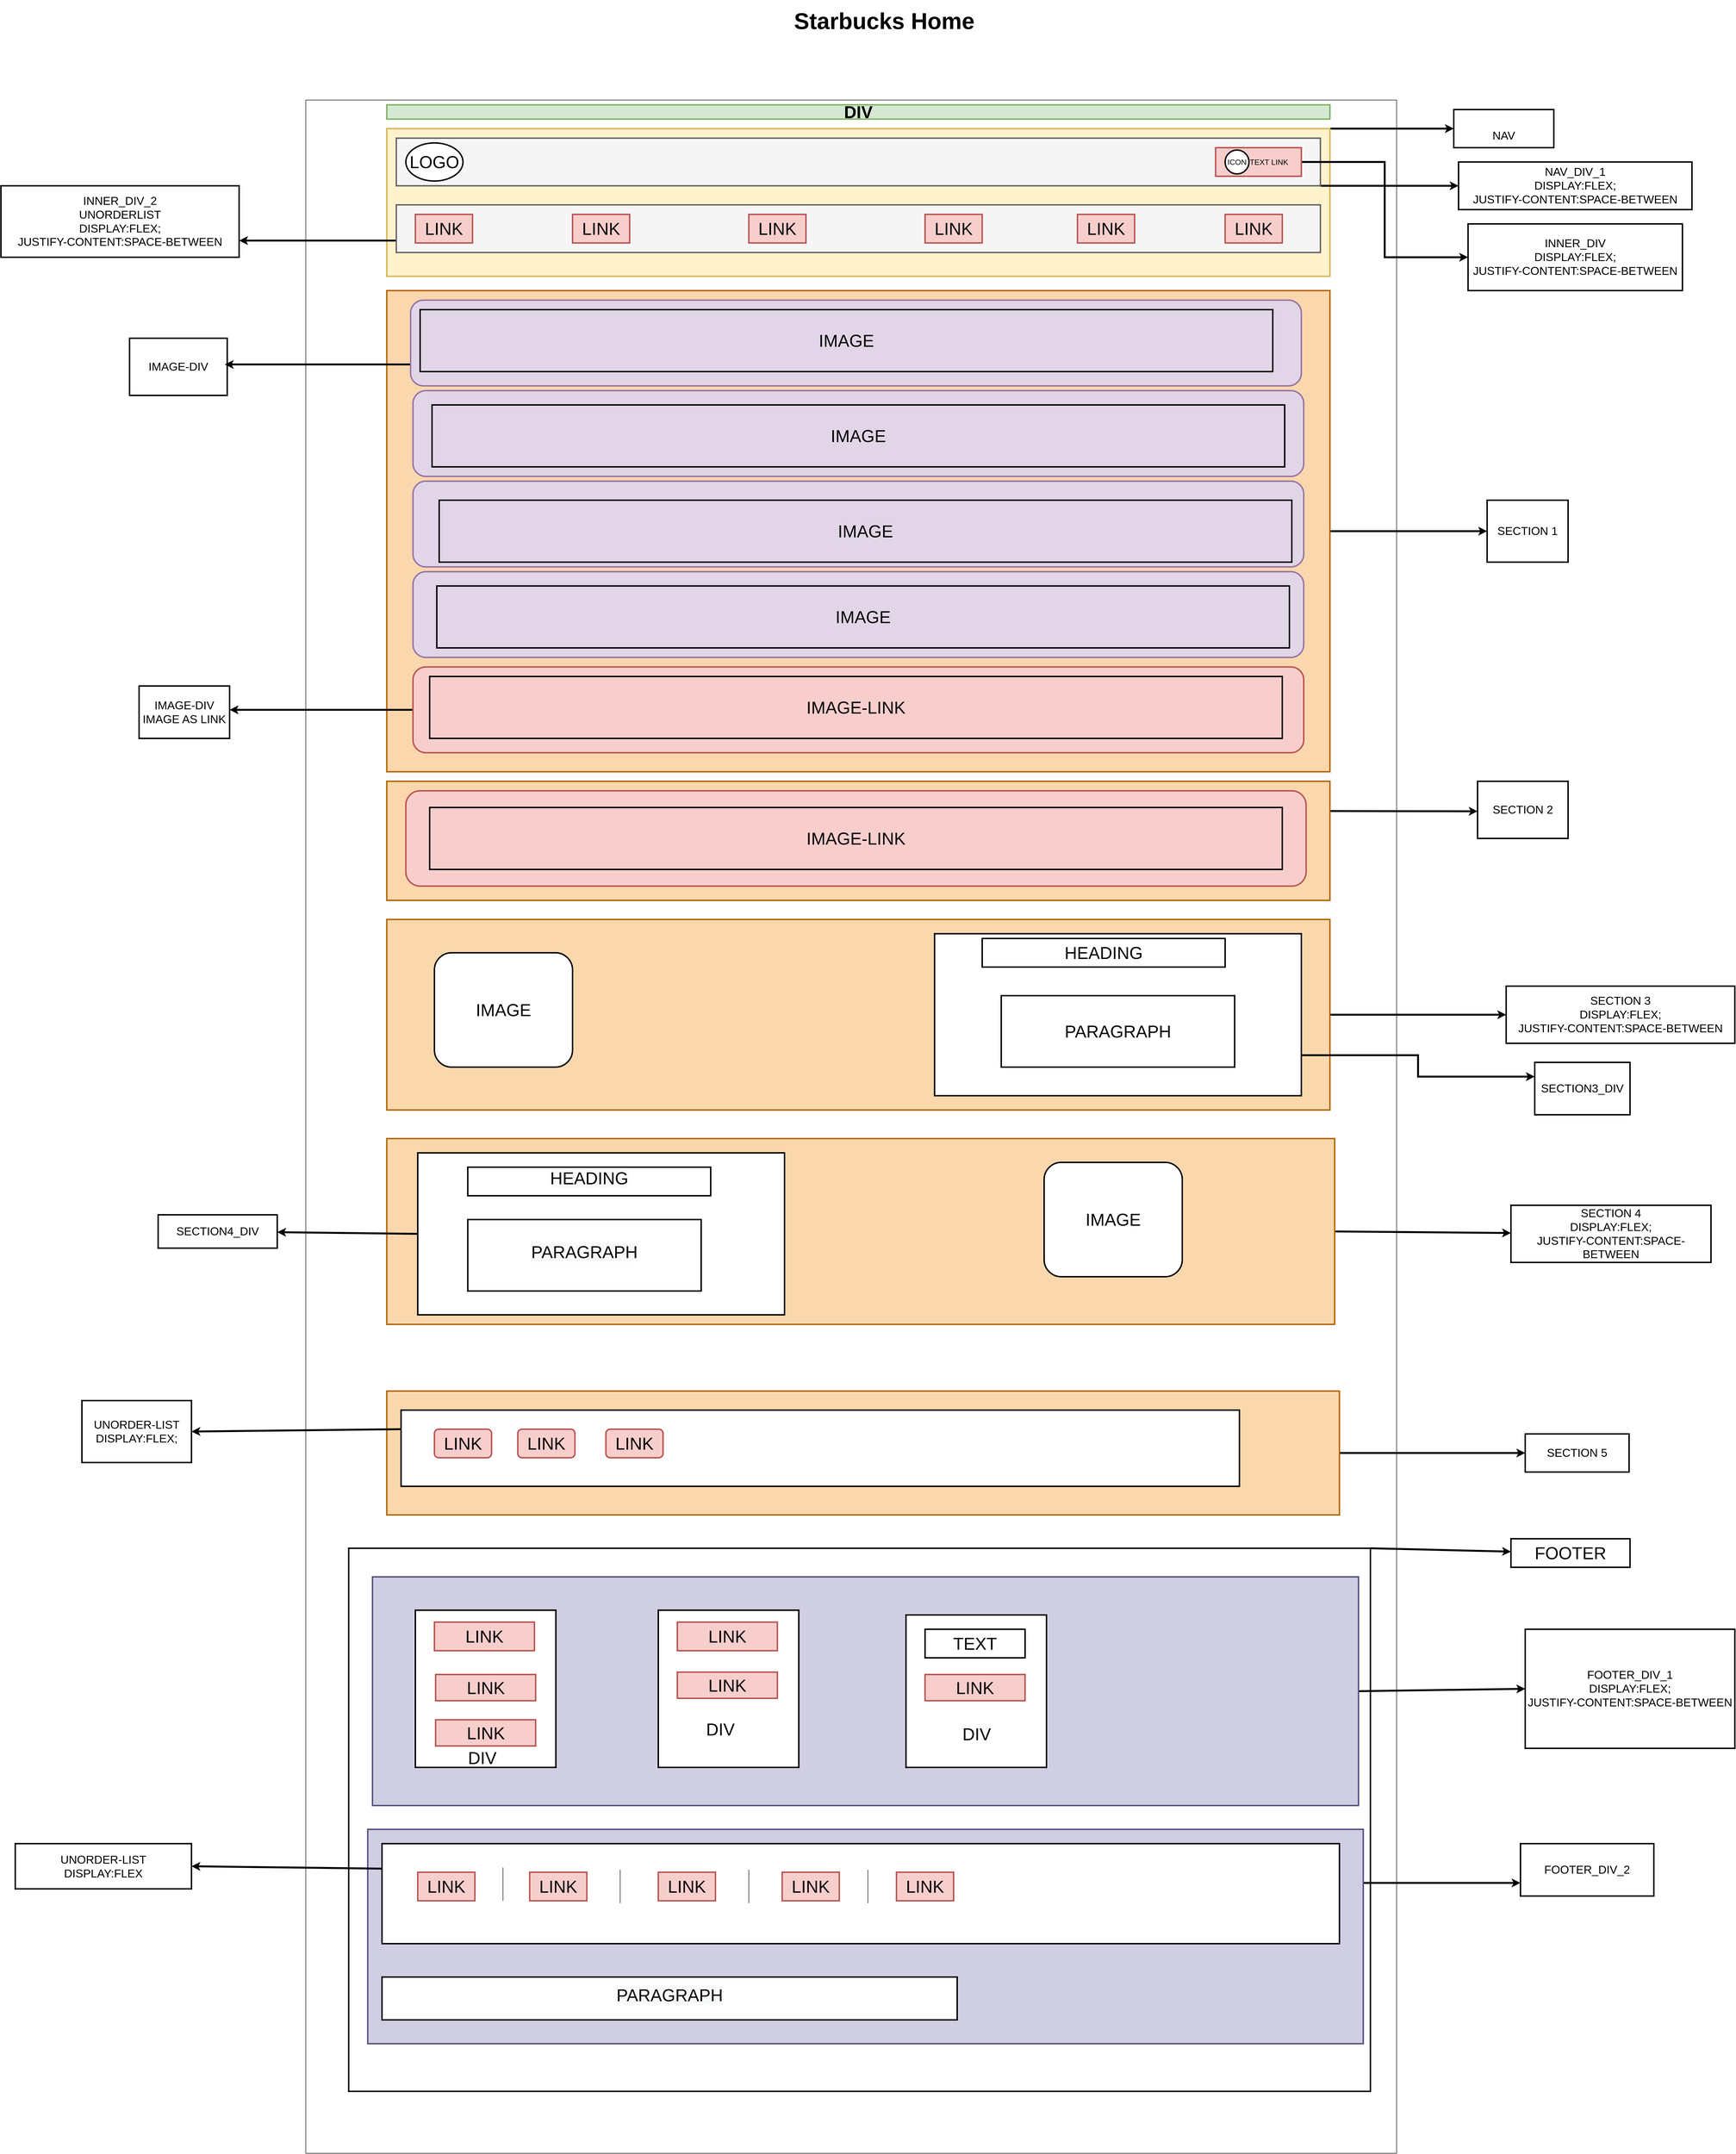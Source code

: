 <mxfile version="20.3.5" type="device"><diagram id="STzW-UAqpV5S6W4VzmAp" name="Page-1"><mxGraphModel dx="11350" dy="9000" grid="1" gridSize="10" guides="1" tooltips="1" connect="1" arrows="1" fold="1" page="1" pageScale="1" pageWidth="850" pageHeight="1100" math="0" shadow="0"><root><mxCell id="0"/><mxCell id="1" parent="0"/><mxCell id="xmrMGBB-pRaV4b7IOr2P-1" value="&lt;h1&gt;&lt;font style=&quot;font-size: 48px;&quot;&gt;Starbucks Home&lt;/font&gt;&lt;/h1&gt;" style="text;html=1;strokeColor=none;fillColor=none;spacing=5;spacingTop=-20;whiteSpace=wrap;overflow=hidden;rounded=0;" parent="1" vertex="1"><mxGeometry x="880" y="-1230" width="490" height="100" as="geometry"/></mxCell><mxCell id="xmrMGBB-pRaV4b7IOr2P-2" value="" style="rounded=0;whiteSpace=wrap;html=1;" parent="1" vertex="1"><mxGeometry x="-140" y="-1030" width="2290" height="4310" as="geometry"/></mxCell><mxCell id="xmrMGBB-pRaV4b7IOr2P-3" value="&lt;font style=&quot;font-size: 36px;&quot;&gt;&lt;b&gt;DIV&lt;/b&gt;&lt;/font&gt;" style="rounded=0;whiteSpace=wrap;html=1;fillColor=#d5e8d4;strokeColor=#82b366;strokeWidth=3;" parent="1" vertex="1"><mxGeometry x="30" y="-1020" width="1980" height="30" as="geometry"/></mxCell><mxCell id="xmrMGBB-pRaV4b7IOr2P-89" style="edgeStyle=none;rounded=0;orthogonalLoop=1;jettySize=auto;html=1;exitX=1;exitY=0;exitDx=0;exitDy=0;strokeWidth=4;entryX=0;entryY=0.5;entryDx=0;entryDy=0;" parent="1" source="xmrMGBB-pRaV4b7IOr2P-4" target="xmrMGBB-pRaV4b7IOr2P-90" edge="1"><mxGeometry relative="1" as="geometry"><mxPoint x="2290" y="-970" as="targetPoint"/></mxGeometry></mxCell><mxCell id="xmrMGBB-pRaV4b7IOr2P-4" value="" style="rounded=0;whiteSpace=wrap;html=1;strokeWidth=3;fillColor=#fff2cc;strokeColor=#d6b656;" parent="1" vertex="1"><mxGeometry x="30" y="-970" width="1980" height="310" as="geometry"/></mxCell><mxCell id="xmrMGBB-pRaV4b7IOr2P-93" style="edgeStyle=none;rounded=0;orthogonalLoop=1;jettySize=auto;html=1;exitX=1;exitY=1;exitDx=0;exitDy=0;strokeWidth=4;fontSize=24;" parent="1" source="xmrMGBB-pRaV4b7IOr2P-5" target="xmrMGBB-pRaV4b7IOr2P-91" edge="1"><mxGeometry relative="1" as="geometry"/></mxCell><mxCell id="xmrMGBB-pRaV4b7IOr2P-5" value="" style="rounded=0;whiteSpace=wrap;html=1;strokeWidth=3;fillColor=#f5f5f5;fontColor=#333333;strokeColor=#666666;" parent="1" vertex="1"><mxGeometry x="50" y="-950" width="1940" height="100" as="geometry"/></mxCell><mxCell id="xmrMGBB-pRaV4b7IOr2P-7" value="&lt;font style=&quot;font-size: 36px;&quot;&gt;LOGO&lt;/font&gt;" style="ellipse;whiteSpace=wrap;html=1;strokeWidth=3;" parent="1" vertex="1"><mxGeometry x="70" y="-940" width="120" height="80" as="geometry"/></mxCell><mxCell id="xmrMGBB-pRaV4b7IOr2P-95" style="edgeStyle=orthogonalEdgeStyle;rounded=0;orthogonalLoop=1;jettySize=auto;html=1;exitX=1;exitY=0.5;exitDx=0;exitDy=0;entryX=0;entryY=0.5;entryDx=0;entryDy=0;strokeWidth=4;fontSize=24;" parent="1" source="xmrMGBB-pRaV4b7IOr2P-9" target="xmrMGBB-pRaV4b7IOr2P-94" edge="1"><mxGeometry relative="1" as="geometry"/></mxCell><mxCell id="xmrMGBB-pRaV4b7IOr2P-9" value="&lt;font size=&quot;3&quot;&gt;&amp;nbsp; &amp;nbsp; &amp;nbsp; &amp;nbsp; &amp;nbsp; TEXT LINK&lt;/font&gt;" style="rounded=0;whiteSpace=wrap;html=1;strokeWidth=3;fillColor=#f8cecc;strokeColor=#b85450;" parent="1" vertex="1"><mxGeometry x="1770" y="-930" width="180" height="60" as="geometry"/></mxCell><mxCell id="xmrMGBB-pRaV4b7IOr2P-10" value="&lt;font size=&quot;3&quot;&gt;ICON&lt;/font&gt;" style="ellipse;whiteSpace=wrap;html=1;aspect=fixed;strokeWidth=3;" parent="1" vertex="1"><mxGeometry x="1790" y="-925" width="50" height="50" as="geometry"/></mxCell><mxCell id="xmrMGBB-pRaV4b7IOr2P-96" style="rounded=0;orthogonalLoop=1;jettySize=auto;html=1;exitX=0;exitY=0.75;exitDx=0;exitDy=0;strokeWidth=4;fontSize=24;" parent="1" source="xmrMGBB-pRaV4b7IOr2P-11" edge="1"><mxGeometry relative="1" as="geometry"><mxPoint x="-280" y="-735" as="targetPoint"/></mxGeometry></mxCell><mxCell id="xmrMGBB-pRaV4b7IOr2P-11" value="" style="rounded=0;whiteSpace=wrap;html=1;strokeWidth=3;fillColor=#f5f5f5;fontColor=#333333;strokeColor=#666666;" parent="1" vertex="1"><mxGeometry x="50" y="-810" width="1940" height="100" as="geometry"/></mxCell><mxCell id="xmrMGBB-pRaV4b7IOr2P-12" value="&lt;span style=&quot;font-size: 36px;&quot;&gt;LINK&lt;/span&gt;" style="rounded=0;whiteSpace=wrap;html=1;strokeWidth=3;fillColor=#f8cecc;strokeColor=#b85450;" parent="1" vertex="1"><mxGeometry x="90" y="-790" width="120" height="60" as="geometry"/></mxCell><mxCell id="xmrMGBB-pRaV4b7IOr2P-13" value="&lt;span style=&quot;font-size: 36px;&quot;&gt;LINK&lt;/span&gt;" style="rounded=0;whiteSpace=wrap;html=1;strokeWidth=3;fillColor=#f8cecc;strokeColor=#b85450;" parent="1" vertex="1"><mxGeometry x="420" y="-790" width="120" height="60" as="geometry"/></mxCell><mxCell id="xmrMGBB-pRaV4b7IOr2P-14" value="&lt;font style=&quot;font-size: 36px;&quot;&gt;LINK&lt;/font&gt;" style="rounded=0;whiteSpace=wrap;html=1;strokeWidth=3;fillColor=#f8cecc;strokeColor=#b85450;" parent="1" vertex="1"><mxGeometry x="790" y="-790" width="120" height="60" as="geometry"/></mxCell><mxCell id="xmrMGBB-pRaV4b7IOr2P-15" value="&lt;span style=&quot;font-size: 36px;&quot;&gt;LINK&lt;/span&gt;" style="rounded=0;whiteSpace=wrap;html=1;strokeWidth=3;fillColor=#f8cecc;strokeColor=#b85450;" parent="1" vertex="1"><mxGeometry x="1160" y="-790" width="120" height="60" as="geometry"/></mxCell><mxCell id="xmrMGBB-pRaV4b7IOr2P-16" value="&lt;span style=&quot;font-size: 36px;&quot;&gt;LINK&lt;/span&gt;" style="rounded=0;whiteSpace=wrap;html=1;strokeWidth=3;fillColor=#f8cecc;strokeColor=#b85450;" parent="1" vertex="1"><mxGeometry x="1480" y="-790" width="120" height="60" as="geometry"/></mxCell><mxCell id="xmrMGBB-pRaV4b7IOr2P-17" value="&lt;span style=&quot;font-size: 36px;&quot;&gt;LINK&lt;/span&gt;" style="rounded=0;whiteSpace=wrap;html=1;strokeWidth=3;fillColor=#f8cecc;strokeColor=#b85450;" parent="1" vertex="1"><mxGeometry x="1790" y="-790" width="120" height="60" as="geometry"/></mxCell><mxCell id="xmrMGBB-pRaV4b7IOr2P-98" style="edgeStyle=none;rounded=0;orthogonalLoop=1;jettySize=auto;html=1;exitX=1;exitY=0.5;exitDx=0;exitDy=0;strokeWidth=4;fontSize=24;" parent="1" source="xmrMGBB-pRaV4b7IOr2P-20" target="xmrMGBB-pRaV4b7IOr2P-99" edge="1"><mxGeometry relative="1" as="geometry"><mxPoint x="2400" y="-125" as="targetPoint"/></mxGeometry></mxCell><mxCell id="xmrMGBB-pRaV4b7IOr2P-20" value="" style="rounded=0;whiteSpace=wrap;html=1;strokeWidth=3;fillColor=#fad7ac;strokeColor=#b46504;" parent="1" vertex="1"><mxGeometry x="30" y="-630" width="1980" height="1010" as="geometry"/></mxCell><mxCell id="xmrMGBB-pRaV4b7IOr2P-109" style="edgeStyle=none;rounded=0;orthogonalLoop=1;jettySize=auto;html=1;exitX=0;exitY=0.75;exitDx=0;exitDy=0;strokeWidth=4;fontSize=24;" parent="1" source="xmrMGBB-pRaV4b7IOr2P-21" edge="1"><mxGeometry relative="1" as="geometry"><mxPoint x="-310" y="-475" as="targetPoint"/></mxGeometry></mxCell><mxCell id="xmrMGBB-pRaV4b7IOr2P-21" value="" style="rounded=1;whiteSpace=wrap;html=1;strokeWidth=3;fillColor=#e1d5e7;strokeColor=#9673a6;" parent="1" vertex="1"><mxGeometry x="80" y="-610" width="1870" height="180" as="geometry"/></mxCell><mxCell id="xmrMGBB-pRaV4b7IOr2P-23" value="" style="rounded=1;whiteSpace=wrap;html=1;strokeWidth=3;fillColor=#e1d5e7;strokeColor=#9673a6;" parent="1" vertex="1"><mxGeometry x="85" y="-40" width="1870" height="180" as="geometry"/></mxCell><mxCell id="xmrMGBB-pRaV4b7IOr2P-24" value="" style="rounded=1;whiteSpace=wrap;html=1;strokeWidth=3;fillColor=#e1d5e7;strokeColor=#9673a6;" parent="1" vertex="1"><mxGeometry x="85" y="-420" width="1870" height="180" as="geometry"/></mxCell><mxCell id="xmrMGBB-pRaV4b7IOr2P-25" value="" style="rounded=1;whiteSpace=wrap;html=1;strokeWidth=3;fillColor=#e1d5e7;strokeColor=#9673a6;" parent="1" vertex="1"><mxGeometry x="85" y="-230" width="1870" height="180" as="geometry"/></mxCell><mxCell id="xmrMGBB-pRaV4b7IOr2P-112" style="edgeStyle=none;rounded=0;orthogonalLoop=1;jettySize=auto;html=1;exitX=0;exitY=0.5;exitDx=0;exitDy=0;strokeWidth=4;fontSize=24;" parent="1" source="xmrMGBB-pRaV4b7IOr2P-26" edge="1"><mxGeometry relative="1" as="geometry"><mxPoint x="-300" y="250" as="targetPoint"/></mxGeometry></mxCell><mxCell id="xmrMGBB-pRaV4b7IOr2P-26" value="" style="rounded=1;whiteSpace=wrap;html=1;strokeWidth=3;fillColor=#f8cecc;strokeColor=#b85450;" parent="1" vertex="1"><mxGeometry x="85" y="160" width="1870" height="180" as="geometry"/></mxCell><mxCell id="xmrMGBB-pRaV4b7IOr2P-114" style="edgeStyle=none;rounded=0;orthogonalLoop=1;jettySize=auto;html=1;exitX=1;exitY=0.25;exitDx=0;exitDy=0;strokeWidth=4;fontSize=24;" parent="1" source="xmrMGBB-pRaV4b7IOr2P-27" edge="1"><mxGeometry relative="1" as="geometry"><mxPoint x="2320" y="463" as="targetPoint"/></mxGeometry></mxCell><mxCell id="xmrMGBB-pRaV4b7IOr2P-27" value="" style="rounded=0;whiteSpace=wrap;html=1;strokeWidth=3;fillColor=#fad7ac;strokeColor=#b46504;" parent="1" vertex="1"><mxGeometry x="30" y="400" width="1980" height="250" as="geometry"/></mxCell><mxCell id="xmrMGBB-pRaV4b7IOr2P-31" value="" style="rounded=1;whiteSpace=wrap;html=1;strokeWidth=3;fillColor=#f8cecc;strokeColor=#b85450;" parent="1" vertex="1"><mxGeometry x="70" y="420" width="1890" height="200" as="geometry"/></mxCell><mxCell id="xmrMGBB-pRaV4b7IOr2P-116" style="edgeStyle=none;rounded=0;orthogonalLoop=1;jettySize=auto;html=1;exitX=1;exitY=0.5;exitDx=0;exitDy=0;strokeWidth=4;fontSize=24;" parent="1" source="xmrMGBB-pRaV4b7IOr2P-32" target="xmrMGBB-pRaV4b7IOr2P-117" edge="1"><mxGeometry relative="1" as="geometry"><mxPoint x="2380" y="890" as="targetPoint"/></mxGeometry></mxCell><mxCell id="xmrMGBB-pRaV4b7IOr2P-32" value="" style="rounded=0;whiteSpace=wrap;html=1;strokeWidth=3;fillColor=#fad7ac;strokeColor=#b46504;" parent="1" vertex="1"><mxGeometry x="30" y="690" width="1980" height="400" as="geometry"/></mxCell><mxCell id="xmrMGBB-pRaV4b7IOr2P-118" style="edgeStyle=elbowEdgeStyle;rounded=0;orthogonalLoop=1;jettySize=auto;html=1;exitX=1;exitY=0.75;exitDx=0;exitDy=0;strokeWidth=4;fontSize=24;" parent="1" source="xmrMGBB-pRaV4b7IOr2P-33" edge="1"><mxGeometry relative="1" as="geometry"><mxPoint x="2440" y="1020" as="targetPoint"/></mxGeometry></mxCell><mxCell id="xmrMGBB-pRaV4b7IOr2P-33" value="" style="rounded=0;whiteSpace=wrap;html=1;strokeWidth=3;" parent="1" vertex="1"><mxGeometry x="1180" y="720" width="770" height="340" as="geometry"/></mxCell><mxCell id="xmrMGBB-pRaV4b7IOr2P-34" value="&lt;span style=&quot;font-size: 36px;&quot;&gt;IMAGE&lt;/span&gt;" style="rounded=1;whiteSpace=wrap;html=1;strokeWidth=3;" parent="1" vertex="1"><mxGeometry x="130" y="760" width="290" height="240" as="geometry"/></mxCell><mxCell id="xmrMGBB-pRaV4b7IOr2P-35" value="&lt;font style=&quot;font-size: 36px;&quot;&gt;HEADING&lt;/font&gt;" style="rounded=0;whiteSpace=wrap;html=1;strokeWidth=3;" parent="1" vertex="1"><mxGeometry x="1280" y="730" width="510" height="60" as="geometry"/></mxCell><mxCell id="xmrMGBB-pRaV4b7IOr2P-36" value="&lt;font style=&quot;font-size: 36px;&quot;&gt;PARAGRAPH&lt;/font&gt;" style="rounded=0;whiteSpace=wrap;html=1;strokeWidth=3;" parent="1" vertex="1"><mxGeometry x="1320" y="850" width="490" height="150" as="geometry"/></mxCell><mxCell id="xmrMGBB-pRaV4b7IOr2P-120" style="rounded=0;orthogonalLoop=1;jettySize=auto;html=1;exitX=1;exitY=0.5;exitDx=0;exitDy=0;strokeWidth=4;fontSize=24;" parent="1" source="xmrMGBB-pRaV4b7IOr2P-37" target="xmrMGBB-pRaV4b7IOr2P-121" edge="1"><mxGeometry relative="1" as="geometry"><mxPoint x="2420" y="1345" as="targetPoint"/></mxGeometry></mxCell><mxCell id="xmrMGBB-pRaV4b7IOr2P-37" value="" style="rounded=0;whiteSpace=wrap;html=1;strokeWidth=3;fillColor=#fad7ac;strokeColor=#b46504;" parent="1" vertex="1"><mxGeometry x="30" y="1150" width="1990" height="390" as="geometry"/></mxCell><mxCell id="xmrMGBB-pRaV4b7IOr2P-122" style="edgeStyle=none;rounded=0;orthogonalLoop=1;jettySize=auto;html=1;exitX=0;exitY=0.5;exitDx=0;exitDy=0;strokeWidth=4;fontSize=24;" parent="1" source="xmrMGBB-pRaV4b7IOr2P-38" target="xmrMGBB-pRaV4b7IOr2P-123" edge="1"><mxGeometry relative="1" as="geometry"><mxPoint x="-260" y="1350" as="targetPoint"/></mxGeometry></mxCell><mxCell id="xmrMGBB-pRaV4b7IOr2P-38" value="" style="rounded=0;whiteSpace=wrap;html=1;strokeWidth=3;" parent="1" vertex="1"><mxGeometry x="95" y="1180" width="770" height="340" as="geometry"/></mxCell><mxCell id="xmrMGBB-pRaV4b7IOr2P-39" value="&#10;&lt;span style=&quot;color: rgb(0, 0, 0); font-family: Helvetica; font-size: 36px; font-style: normal; font-variant-ligatures: normal; font-variant-caps: normal; font-weight: 400; letter-spacing: normal; orphans: 2; text-align: center; text-indent: 0px; text-transform: none; widows: 2; word-spacing: 0px; -webkit-text-stroke-width: 0px; background-color: rgb(248, 249, 250); text-decoration-thickness: initial; text-decoration-style: initial; text-decoration-color: initial; float: none; display: inline !important;&quot;&gt;HEADING&lt;/span&gt;&#10;&#10;" style="rounded=0;whiteSpace=wrap;html=1;strokeWidth=3;" parent="1" vertex="1"><mxGeometry x="200" y="1210" width="510" height="60" as="geometry"/></mxCell><mxCell id="xmrMGBB-pRaV4b7IOr2P-40" value="&#10;&lt;span style=&quot;color: rgb(0, 0, 0); font-family: Helvetica; font-size: 36px; font-style: normal; font-variant-ligatures: normal; font-variant-caps: normal; font-weight: 400; letter-spacing: normal; orphans: 2; text-align: center; text-indent: 0px; text-transform: none; widows: 2; word-spacing: 0px; -webkit-text-stroke-width: 0px; background-color: rgb(248, 249, 250); text-decoration-thickness: initial; text-decoration-style: initial; text-decoration-color: initial; float: none; display: inline !important;&quot;&gt;PARAGRAPH&lt;/span&gt;&#10;&#10;" style="rounded=0;whiteSpace=wrap;html=1;strokeWidth=3;" parent="1" vertex="1"><mxGeometry x="200" y="1320" width="490" height="150" as="geometry"/></mxCell><mxCell id="xmrMGBB-pRaV4b7IOr2P-41" value="&lt;span style=&quot;font-size: 36px;&quot;&gt;IMAGE&lt;/span&gt;" style="rounded=1;whiteSpace=wrap;html=1;strokeWidth=3;" parent="1" vertex="1"><mxGeometry x="1410" y="1200" width="290" height="240" as="geometry"/></mxCell><mxCell id="xmrMGBB-pRaV4b7IOr2P-124" style="edgeStyle=none;rounded=0;orthogonalLoop=1;jettySize=auto;html=1;exitX=1;exitY=0.5;exitDx=0;exitDy=0;strokeWidth=4;fontSize=24;" parent="1" source="xmrMGBB-pRaV4b7IOr2P-43" target="xmrMGBB-pRaV4b7IOr2P-125" edge="1"><mxGeometry relative="1" as="geometry"><mxPoint x="2452.0" y="1810" as="targetPoint"/></mxGeometry></mxCell><mxCell id="xmrMGBB-pRaV4b7IOr2P-43" value="" style="rounded=0;whiteSpace=wrap;html=1;strokeWidth=3;fillColor=#fad7ac;strokeColor=#b46504;" parent="1" vertex="1"><mxGeometry x="30" y="1680" width="2000" height="260" as="geometry"/></mxCell><mxCell id="xmrMGBB-pRaV4b7IOr2P-128" style="edgeStyle=none;rounded=0;orthogonalLoop=1;jettySize=auto;html=1;exitX=0;exitY=0.25;exitDx=0;exitDy=0;entryX=1;entryY=0.5;entryDx=0;entryDy=0;strokeWidth=4;fontSize=24;" parent="1" source="xmrMGBB-pRaV4b7IOr2P-45" target="xmrMGBB-pRaV4b7IOr2P-126" edge="1"><mxGeometry relative="1" as="geometry"/></mxCell><mxCell id="xmrMGBB-pRaV4b7IOr2P-45" value="" style="rounded=0;whiteSpace=wrap;html=1;strokeWidth=3;" parent="1" vertex="1"><mxGeometry x="60" y="1720" width="1760" height="160" as="geometry"/></mxCell><mxCell id="xmrMGBB-pRaV4b7IOr2P-46" value="&lt;span style=&quot;font-size: 36px;&quot;&gt;LINK&lt;/span&gt;" style="rounded=1;whiteSpace=wrap;html=1;strokeWidth=3;fillColor=#f8cecc;strokeColor=#b85450;" parent="1" vertex="1"><mxGeometry x="130" y="1760" width="120" height="60" as="geometry"/></mxCell><mxCell id="xmrMGBB-pRaV4b7IOr2P-47" value="&lt;span style=&quot;font-size: 36px;&quot;&gt;LINK&lt;/span&gt;" style="rounded=1;whiteSpace=wrap;html=1;strokeWidth=3;fillColor=#f8cecc;strokeColor=#b85450;" parent="1" vertex="1"><mxGeometry x="305" y="1760" width="120" height="60" as="geometry"/></mxCell><mxCell id="xmrMGBB-pRaV4b7IOr2P-49" value="&lt;span style=&quot;font-size: 36px;&quot;&gt;LINK&lt;/span&gt;" style="rounded=1;whiteSpace=wrap;html=1;strokeWidth=3;fillColor=#f8cecc;strokeColor=#b85450;" parent="1" vertex="1"><mxGeometry x="490" y="1760" width="120" height="60" as="geometry"/></mxCell><mxCell id="xmrMGBB-pRaV4b7IOr2P-132" style="edgeStyle=none;rounded=0;orthogonalLoop=1;jettySize=auto;html=1;exitX=1;exitY=0.5;exitDx=0;exitDy=0;entryX=0;entryY=0.5;entryDx=0;entryDy=0;strokeWidth=4;fontSize=24;" parent="1" source="xmrMGBB-pRaV4b7IOr2P-50" target="xmrMGBB-pRaV4b7IOr2P-129" edge="1"><mxGeometry relative="1" as="geometry"/></mxCell><mxCell id="xmrMGBB-pRaV4b7IOr2P-50" value="" style="rounded=0;whiteSpace=wrap;html=1;strokeWidth=3;fillColor=#d0cee2;strokeColor=#56517e;" parent="1" vertex="1"><mxGeometry y="2070" width="2070" height="480" as="geometry"/></mxCell><mxCell id="xmrMGBB-pRaV4b7IOr2P-51" value="DIV" style="rounded=0;whiteSpace=wrap;html=1;strokeWidth=3;" parent="1" vertex="1"><mxGeometry x="90" y="2140" width="295" height="330" as="geometry"/></mxCell><mxCell id="xmrMGBB-pRaV4b7IOr2P-53" value="" style="rounded=0;whiteSpace=wrap;html=1;strokeWidth=3;" parent="1" vertex="1"><mxGeometry x="600" y="2140" width="295" height="330" as="geometry"/></mxCell><mxCell id="xmrMGBB-pRaV4b7IOr2P-54" value="DI" style="rounded=0;whiteSpace=wrap;html=1;strokeWidth=3;" parent="1" vertex="1"><mxGeometry x="1120" y="2150" width="295" height="320" as="geometry"/></mxCell><mxCell id="xmrMGBB-pRaV4b7IOr2P-58" value="&lt;span style=&quot;font-size: 36px;&quot;&gt;LINK&lt;/span&gt;" style="rounded=0;whiteSpace=wrap;html=1;strokeWidth=3;fillColor=#f8cecc;strokeColor=#b85450;" parent="1" vertex="1"><mxGeometry x="130" y="2165" width="210" height="60" as="geometry"/></mxCell><mxCell id="xmrMGBB-pRaV4b7IOr2P-59" value="&lt;span style=&quot;font-size: 36px;&quot;&gt;LINK&lt;/span&gt;" style="rounded=0;whiteSpace=wrap;html=1;strokeWidth=3;fillColor=#f8cecc;strokeColor=#b85450;" parent="1" vertex="1"><mxGeometry x="132.5" y="2275" width="210" height="55" as="geometry"/></mxCell><mxCell id="xmrMGBB-pRaV4b7IOr2P-60" value="&lt;font style=&quot;font-size: 36px;&quot;&gt;TEXT&lt;/font&gt;" style="rounded=0;whiteSpace=wrap;html=1;strokeWidth=3;" parent="1" vertex="1"><mxGeometry x="1160" y="2180" width="210" height="60" as="geometry"/></mxCell><mxCell id="xmrMGBB-pRaV4b7IOr2P-61" value="&lt;span style=&quot;font-size: 36px;&quot;&gt;LINK&lt;/span&gt;" style="rounded=0;whiteSpace=wrap;html=1;strokeWidth=3;fillColor=#f8cecc;strokeColor=#b85450;" parent="1" vertex="1"><mxGeometry x="640" y="2165" width="210" height="60" as="geometry"/></mxCell><mxCell id="xmrMGBB-pRaV4b7IOr2P-62" value="&lt;span style=&quot;font-size: 36px;&quot;&gt;LINK&lt;/span&gt;" style="rounded=0;whiteSpace=wrap;html=1;strokeWidth=3;fillColor=#f8cecc;strokeColor=#b85450;" parent="1" vertex="1"><mxGeometry x="132.5" y="2370" width="210" height="55" as="geometry"/></mxCell><mxCell id="xmrMGBB-pRaV4b7IOr2P-63" value="&lt;span style=&quot;font-size: 36px;&quot;&gt;LINK&lt;/span&gt;" style="rounded=0;whiteSpace=wrap;html=1;strokeWidth=3;fillColor=#f8cecc;strokeColor=#b85450;" parent="1" vertex="1"><mxGeometry x="640" y="2270" width="210" height="55" as="geometry"/></mxCell><mxCell id="xmrMGBB-pRaV4b7IOr2P-64" value="&lt;span style=&quot;font-size: 36px;&quot;&gt;LINK&lt;/span&gt;" style="rounded=0;whiteSpace=wrap;html=1;strokeWidth=3;fillColor=#f8cecc;strokeColor=#b85450;" parent="1" vertex="1"><mxGeometry x="1160" y="2275" width="210" height="55" as="geometry"/></mxCell><mxCell id="xmrMGBB-pRaV4b7IOr2P-135" style="edgeStyle=none;rounded=0;orthogonalLoop=1;jettySize=auto;html=1;exitX=1;exitY=0.25;exitDx=0;exitDy=0;entryX=0;entryY=0.75;entryDx=0;entryDy=0;strokeWidth=4;fontSize=24;" parent="1" source="xmrMGBB-pRaV4b7IOr2P-69" target="xmrMGBB-pRaV4b7IOr2P-134" edge="1"><mxGeometry relative="1" as="geometry"/></mxCell><mxCell id="xmrMGBB-pRaV4b7IOr2P-69" value="" style="rounded=0;whiteSpace=wrap;html=1;strokeWidth=3;fillColor=#d0cee2;strokeColor=#56517e;" parent="1" vertex="1"><mxGeometry x="-10" y="2600" width="2090" height="450" as="geometry"/></mxCell><mxCell id="xmrMGBB-pRaV4b7IOr2P-139" style="edgeStyle=none;rounded=0;orthogonalLoop=1;jettySize=auto;html=1;exitX=0;exitY=0.25;exitDx=0;exitDy=0;entryX=1;entryY=0.5;entryDx=0;entryDy=0;strokeWidth=4;fontSize=24;" parent="1" source="xmrMGBB-pRaV4b7IOr2P-70" target="xmrMGBB-pRaV4b7IOr2P-138" edge="1"><mxGeometry relative="1" as="geometry"/></mxCell><mxCell id="xmrMGBB-pRaV4b7IOr2P-70" value="" style="rounded=0;whiteSpace=wrap;html=1;strokeWidth=3;" parent="1" vertex="1"><mxGeometry x="20" y="2630" width="2010" height="210" as="geometry"/></mxCell><mxCell id="xmrMGBB-pRaV4b7IOr2P-71" value="&lt;span style=&quot;font-size: 36px;&quot;&gt;LINK&lt;/span&gt;" style="rounded=0;whiteSpace=wrap;html=1;strokeWidth=3;fillColor=#f8cecc;strokeColor=#b85450;" parent="1" vertex="1"><mxGeometry x="95" y="2690" width="120" height="60" as="geometry"/></mxCell><mxCell id="xmrMGBB-pRaV4b7IOr2P-72" value="&lt;span style=&quot;font-size: 36px;&quot;&gt;LINK&lt;/span&gt;" style="rounded=0;whiteSpace=wrap;html=1;strokeWidth=3;fillColor=#f8cecc;strokeColor=#b85450;" parent="1" vertex="1"><mxGeometry x="330" y="2690" width="120" height="60" as="geometry"/></mxCell><mxCell id="xmrMGBB-pRaV4b7IOr2P-73" value="&lt;span style=&quot;font-size: 36px;&quot;&gt;LINK&lt;/span&gt;" style="rounded=0;whiteSpace=wrap;html=1;strokeWidth=3;fillColor=#f8cecc;strokeColor=#b85450;" parent="1" vertex="1"><mxGeometry x="600" y="2690" width="120" height="60" as="geometry"/></mxCell><mxCell id="xmrMGBB-pRaV4b7IOr2P-74" value="&lt;span style=&quot;font-size: 36px;&quot;&gt;LINK&lt;/span&gt;" style="rounded=0;whiteSpace=wrap;html=1;strokeWidth=3;fillColor=#f8cecc;strokeColor=#b85450;" parent="1" vertex="1"><mxGeometry x="860" y="2690" width="120" height="60" as="geometry"/></mxCell><mxCell id="xmrMGBB-pRaV4b7IOr2P-75" value="&lt;span style=&quot;font-size: 36px;&quot;&gt;LINK&lt;/span&gt;" style="rounded=0;whiteSpace=wrap;html=1;strokeWidth=3;fillColor=#f8cecc;strokeColor=#b85450;" parent="1" vertex="1"><mxGeometry x="1100" y="2690" width="120" height="60" as="geometry"/></mxCell><mxCell id="xmrMGBB-pRaV4b7IOr2P-78" value="" style="endArrow=none;html=1;rounded=0;" parent="1" edge="1"><mxGeometry width="50" height="50" relative="1" as="geometry"><mxPoint x="1040" y="2755" as="sourcePoint"/><mxPoint x="1040" y="2685" as="targetPoint"/></mxGeometry></mxCell><mxCell id="xmrMGBB-pRaV4b7IOr2P-79" value="" style="endArrow=none;html=1;rounded=0;" parent="1" edge="1"><mxGeometry width="50" height="50" relative="1" as="geometry"><mxPoint x="790" y="2755.0" as="sourcePoint"/><mxPoint x="790" y="2685.0" as="targetPoint"/></mxGeometry></mxCell><mxCell id="xmrMGBB-pRaV4b7IOr2P-82" value="" style="endArrow=none;html=1;rounded=0;" parent="1" edge="1"><mxGeometry width="50" height="50" relative="1" as="geometry"><mxPoint x="520" y="2755.0" as="sourcePoint"/><mxPoint x="520" y="2685.0" as="targetPoint"/></mxGeometry></mxCell><mxCell id="xmrMGBB-pRaV4b7IOr2P-83" value="" style="endArrow=none;html=1;rounded=0;" parent="1" edge="1"><mxGeometry width="50" height="50" relative="1" as="geometry"><mxPoint x="273.89" y="2750.0" as="sourcePoint"/><mxPoint x="273.89" y="2680.0" as="targetPoint"/></mxGeometry></mxCell><mxCell id="xmrMGBB-pRaV4b7IOr2P-84" value="&#10;&lt;span style=&quot;color: rgb(0, 0, 0); font-family: Helvetica; font-size: 36px; font-style: normal; font-variant-ligatures: normal; font-variant-caps: normal; font-weight: 400; letter-spacing: normal; orphans: 2; text-align: center; text-indent: 0px; text-transform: none; widows: 2; word-spacing: 0px; -webkit-text-stroke-width: 0px; background-color: rgb(248, 249, 250); text-decoration-thickness: initial; text-decoration-style: initial; text-decoration-color: initial; float: none; display: inline !important;&quot;&gt;PARAGRAPH&lt;/span&gt;&#10;&#10;" style="rounded=0;whiteSpace=wrap;html=1;strokeWidth=3;" parent="1" vertex="1"><mxGeometry x="20" y="2910" width="1207.5" height="90" as="geometry"/></mxCell><mxCell id="xmrMGBB-pRaV4b7IOr2P-90" value="&lt;span style=&quot;font-size: 24px;&quot;&gt;&lt;br&gt;NAV&lt;br&gt;&lt;/span&gt;" style="rounded=0;whiteSpace=wrap;html=1;strokeWidth=3;fillColor=none;" parent="1" vertex="1"><mxGeometry x="2270" y="-1010" width="210" height="80" as="geometry"/></mxCell><mxCell id="xmrMGBB-pRaV4b7IOr2P-91" value="NAV_DIV_1&lt;br&gt;DISPLAY:FLEX;&lt;br&gt;JUSTIFY-CONTENT:SPACE-BETWEEN" style="rounded=0;whiteSpace=wrap;html=1;strokeWidth=3;fontSize=24;fillColor=none;" parent="1" vertex="1"><mxGeometry x="2280" y="-900" width="490" height="100" as="geometry"/></mxCell><mxCell id="xmrMGBB-pRaV4b7IOr2P-94" value="INNER_DIV&lt;br&gt;DISPLAY:FLEX;&lt;br&gt;JUSTIFY-CONTENT:SPACE-BETWEEN" style="rounded=0;whiteSpace=wrap;html=1;strokeWidth=3;fontSize=24;fillColor=none;" parent="1" vertex="1"><mxGeometry x="2300" y="-770" width="450" height="140" as="geometry"/></mxCell><mxCell id="xmrMGBB-pRaV4b7IOr2P-97" value="INNER_DIV_2&lt;br&gt;UNORDERLIST&lt;br&gt;DISPLAY:FLEX;&lt;br&gt;JUSTIFY-CONTENT:SPACE-BETWEEN" style="rounded=0;whiteSpace=wrap;html=1;strokeWidth=3;fontSize=24;fillColor=none;" parent="1" vertex="1"><mxGeometry x="-780" y="-850" width="500" height="150" as="geometry"/></mxCell><mxCell id="xmrMGBB-pRaV4b7IOr2P-99" value="SECTION 1" style="rounded=0;whiteSpace=wrap;html=1;strokeWidth=3;fontSize=24;fillColor=none;" parent="1" vertex="1"><mxGeometry x="2340" y="-190" width="170" height="130" as="geometry"/></mxCell><mxCell id="xmrMGBB-pRaV4b7IOr2P-110" value="IMAGE-DIV" style="rounded=0;whiteSpace=wrap;html=1;strokeWidth=3;fontSize=24;fillColor=none;" parent="1" vertex="1"><mxGeometry x="-510" y="-530" width="205" height="120" as="geometry"/></mxCell><mxCell id="xmrMGBB-pRaV4b7IOr2P-111" value="IMAGE-DIV&lt;br&gt;IMAGE AS LINK" style="rounded=0;whiteSpace=wrap;html=1;strokeWidth=3;fontSize=24;fillColor=none;" parent="1" vertex="1"><mxGeometry x="-490" y="200" width="190" height="110" as="geometry"/></mxCell><mxCell id="xmrMGBB-pRaV4b7IOr2P-115" value="SECTION 2" style="rounded=0;whiteSpace=wrap;html=1;strokeWidth=3;fontSize=24;fillColor=none;" parent="1" vertex="1"><mxGeometry x="2320" y="400" width="190" height="120" as="geometry"/></mxCell><mxCell id="xmrMGBB-pRaV4b7IOr2P-117" value="SECTION 3&lt;br&gt;DISPLAY:FLEX;&lt;br&gt;JUSTIFY-CONTENT:SPACE-BETWEEN" style="rounded=0;whiteSpace=wrap;html=1;strokeWidth=3;fontSize=24;fillColor=none;" parent="1" vertex="1"><mxGeometry x="2380" y="830" width="480" height="120" as="geometry"/></mxCell><mxCell id="xmrMGBB-pRaV4b7IOr2P-119" value="SECTION3_DIV" style="rounded=0;whiteSpace=wrap;html=1;strokeWidth=3;fontSize=24;fillColor=none;" parent="1" vertex="1"><mxGeometry x="2440" y="990" width="200" height="110" as="geometry"/></mxCell><mxCell id="xmrMGBB-pRaV4b7IOr2P-121" value="SECTION 4&lt;br&gt;DISPLAY:FLEX;&lt;br&gt;JUSTIFY-CONTENT:SPACE-BETWEEN" style="rounded=0;whiteSpace=wrap;html=1;strokeWidth=3;fontSize=24;fillColor=none;" parent="1" vertex="1"><mxGeometry x="2390" y="1290" width="420" height="120" as="geometry"/></mxCell><mxCell id="xmrMGBB-pRaV4b7IOr2P-123" value="SECTION4_DIV" style="rounded=0;whiteSpace=wrap;html=1;strokeWidth=3;fontSize=24;fillColor=none;" parent="1" vertex="1"><mxGeometry x="-450" y="1310" width="250" height="70" as="geometry"/></mxCell><mxCell id="xmrMGBB-pRaV4b7IOr2P-125" value="SECTION 5" style="rounded=0;whiteSpace=wrap;html=1;strokeWidth=3;fontSize=24;fillColor=none;" parent="1" vertex="1"><mxGeometry x="2420" y="1770" width="218" height="80" as="geometry"/></mxCell><mxCell id="xmrMGBB-pRaV4b7IOr2P-126" value="UNORDER-LIST&lt;br&gt;DISPLAY:FLEX;" style="rounded=0;whiteSpace=wrap;html=1;strokeWidth=3;fontSize=24;fillColor=none;" parent="1" vertex="1"><mxGeometry x="-610" y="1700" width="230" height="130" as="geometry"/></mxCell><mxCell id="xmrMGBB-pRaV4b7IOr2P-129" value="FOOTER_DIV_1&lt;br&gt;DISPLAY:FLEX;&lt;br&gt;JUSTIFY-CONTENT:SPACE-BETWEEN" style="rounded=0;whiteSpace=wrap;html=1;strokeWidth=3;fontSize=24;fillColor=none;" parent="1" vertex="1"><mxGeometry x="2420" y="2180" width="440" height="250" as="geometry"/></mxCell><mxCell id="xmrMGBB-pRaV4b7IOr2P-134" value="FOOTER_DIV_2" style="rounded=0;whiteSpace=wrap;html=1;strokeWidth=3;fontSize=24;fillColor=none;" parent="1" vertex="1"><mxGeometry x="2410" y="2630" width="280" height="110" as="geometry"/></mxCell><mxCell id="xmrMGBB-pRaV4b7IOr2P-138" value="UNORDER-LIST&lt;br&gt;DISPLAY:FLEX" style="rounded=0;whiteSpace=wrap;html=1;strokeWidth=3;fontSize=24;fillColor=none;" parent="1" vertex="1"><mxGeometry x="-750" y="2630" width="370" height="95" as="geometry"/></mxCell><mxCell id="xmrMGBB-pRaV4b7IOr2P-140" value="&lt;font style=&quot;font-size: 36px;&quot;&gt;IMAGE&lt;/font&gt;" style="rounded=0;whiteSpace=wrap;html=1;strokeWidth=3;fontSize=24;fillColor=none;" parent="1" vertex="1"><mxGeometry x="100" y="-590" width="1790" height="130" as="geometry"/></mxCell><mxCell id="xmrMGBB-pRaV4b7IOr2P-141" value="&lt;span style=&quot;font-size: 36px;&quot;&gt;IMAGE&lt;/span&gt;" style="rounded=0;whiteSpace=wrap;html=1;strokeWidth=3;fontSize=24;fillColor=none;" parent="1" vertex="1"><mxGeometry x="125" y="-390" width="1790" height="130" as="geometry"/></mxCell><mxCell id="xmrMGBB-pRaV4b7IOr2P-142" value="&lt;span style=&quot;font-size: 36px;&quot;&gt;IMAGE&lt;/span&gt;" style="rounded=0;whiteSpace=wrap;html=1;strokeWidth=3;fontSize=24;fillColor=none;" parent="1" vertex="1"><mxGeometry x="140" y="-190" width="1790" height="130" as="geometry"/></mxCell><mxCell id="xmrMGBB-pRaV4b7IOr2P-143" value="&lt;span style=&quot;font-size: 36px;&quot;&gt;IMAGE&lt;/span&gt;" style="rounded=0;whiteSpace=wrap;html=1;strokeWidth=3;fontSize=24;fillColor=none;" parent="1" vertex="1"><mxGeometry x="135" y="-10" width="1790" height="130" as="geometry"/></mxCell><mxCell id="xmrMGBB-pRaV4b7IOr2P-144" value="&lt;span style=&quot;font-size: 36px;&quot;&gt;IMAGE-LINK&lt;/span&gt;" style="rounded=0;whiteSpace=wrap;html=1;strokeWidth=3;fontSize=24;fillColor=none;" parent="1" vertex="1"><mxGeometry x="120" y="180" width="1790" height="130" as="geometry"/></mxCell><mxCell id="xmrMGBB-pRaV4b7IOr2P-145" value="&lt;span style=&quot;font-size: 36px;&quot;&gt;IMAGE-LINK&lt;/span&gt;" style="rounded=0;whiteSpace=wrap;html=1;strokeWidth=3;fontSize=24;fillColor=none;" parent="1" vertex="1"><mxGeometry x="120" y="455" width="1790" height="130" as="geometry"/></mxCell><mxCell id="xmrMGBB-pRaV4b7IOr2P-150" style="edgeStyle=none;rounded=0;orthogonalLoop=1;jettySize=auto;html=1;exitX=1;exitY=0;exitDx=0;exitDy=0;strokeWidth=4;fontSize=36;" parent="1" source="xmrMGBB-pRaV4b7IOr2P-149" target="xmrMGBB-pRaV4b7IOr2P-151" edge="1"><mxGeometry relative="1" as="geometry"><mxPoint x="2450" y="2020" as="targetPoint"/></mxGeometry></mxCell><mxCell id="xmrMGBB-pRaV4b7IOr2P-149" value="" style="rounded=0;whiteSpace=wrap;html=1;strokeWidth=3;fontSize=36;fillColor=none;" parent="1" vertex="1"><mxGeometry x="-50" y="2010" width="2145" height="1140" as="geometry"/></mxCell><mxCell id="xmrMGBB-pRaV4b7IOr2P-151" value="FOOTER" style="rounded=0;whiteSpace=wrap;html=1;strokeWidth=3;fontSize=36;fillColor=none;" parent="1" vertex="1"><mxGeometry x="2390" y="1990" width="250" height="60" as="geometry"/></mxCell><mxCell id="xmrMGBB-pRaV4b7IOr2P-152" value="DIV" style="text;html=1;align=center;verticalAlign=middle;resizable=0;points=[];autosize=1;strokeColor=none;fillColor=none;fontSize=36;" parent="1" vertex="1"><mxGeometry x="690" y="2360" width="80" height="60" as="geometry"/></mxCell><mxCell id="xmrMGBB-pRaV4b7IOr2P-153" value="DIV" style="text;html=1;align=center;verticalAlign=middle;resizable=0;points=[];autosize=1;strokeColor=none;fillColor=none;fontSize=36;" parent="1" vertex="1"><mxGeometry x="1227.5" y="2370" width="80" height="60" as="geometry"/></mxCell><mxCell id="xmrMGBB-pRaV4b7IOr2P-154" value="DIV" style="text;html=1;align=center;verticalAlign=middle;resizable=0;points=[];autosize=1;strokeColor=none;fillColor=none;fontSize=36;" parent="1" vertex="1"><mxGeometry x="190" y="2420" width="80" height="60" as="geometry"/></mxCell></root></mxGraphModel></diagram></mxfile>